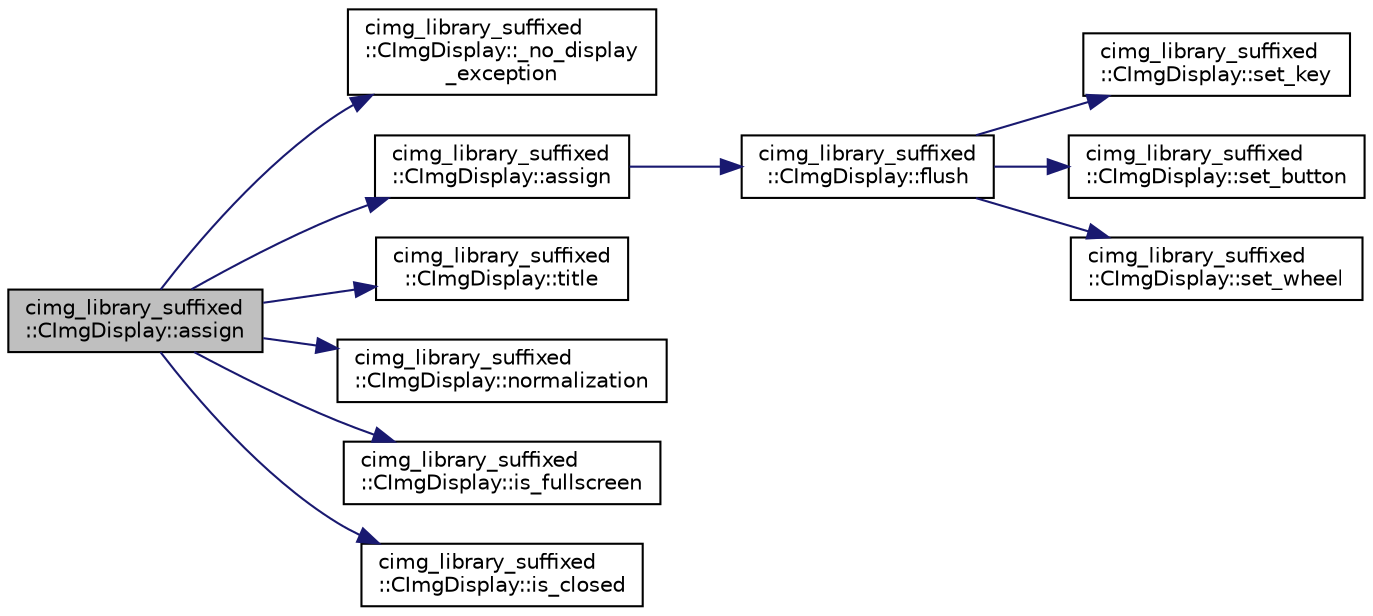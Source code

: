 digraph "cimg_library_suffixed::CImgDisplay::assign"
{
  edge [fontname="Helvetica",fontsize="10",labelfontname="Helvetica",labelfontsize="10"];
  node [fontname="Helvetica",fontsize="10",shape=record];
  rankdir="LR";
  Node1 [label="cimg_library_suffixed\l::CImgDisplay::assign",height=0.2,width=0.4,color="black", fillcolor="grey75", style="filled" fontcolor="black"];
  Node1 -> Node2 [color="midnightblue",fontsize="10",style="solid",fontname="Helvetica"];
  Node2 [label="cimg_library_suffixed\l::CImgDisplay::_no_display\l_exception",height=0.2,width=0.4,color="black", fillcolor="white", style="filled",URL="$structcimg__library__suffixed_1_1_c_img_display.html#abd7a21f035f4c99b78c2cd6338ea17d8"];
  Node1 -> Node3 [color="midnightblue",fontsize="10",style="solid",fontname="Helvetica"];
  Node3 [label="cimg_library_suffixed\l::CImgDisplay::assign",height=0.2,width=0.4,color="black", fillcolor="white", style="filled",URL="$structcimg__library__suffixed_1_1_c_img_display.html#a93447fdffa6c250ebc03e62e9279d603",tooltip="Destructor - Empty constructor ."];
  Node3 -> Node4 [color="midnightblue",fontsize="10",style="solid",fontname="Helvetica"];
  Node4 [label="cimg_library_suffixed\l::CImgDisplay::flush",height=0.2,width=0.4,color="black", fillcolor="white", style="filled",URL="$structcimg__library__suffixed_1_1_c_img_display.html#a260b55ecbe9f4648a045357f8906f3c7",tooltip="Flush all display events."];
  Node4 -> Node5 [color="midnightblue",fontsize="10",style="solid",fontname="Helvetica"];
  Node5 [label="cimg_library_suffixed\l::CImgDisplay::set_key",height=0.2,width=0.4,color="black", fillcolor="white", style="filled",URL="$structcimg__library__suffixed_1_1_c_img_display.html#a23693d0cc3adc326739bafdc0f3ad3ed",tooltip="Flush all key events."];
  Node4 -> Node6 [color="midnightblue",fontsize="10",style="solid",fontname="Helvetica"];
  Node6 [label="cimg_library_suffixed\l::CImgDisplay::set_button",height=0.2,width=0.4,color="black", fillcolor="white", style="filled",URL="$structcimg__library__suffixed_1_1_c_img_display.html#a9626cbb82f0db7c2f8a9936822e62125",tooltip="Simulate a mouse button release event."];
  Node4 -> Node7 [color="midnightblue",fontsize="10",style="solid",fontname="Helvetica"];
  Node7 [label="cimg_library_suffixed\l::CImgDisplay::set_wheel",height=0.2,width=0.4,color="black", fillcolor="white", style="filled",URL="$structcimg__library__suffixed_1_1_c_img_display.html#a4ce1d2c8224658626b37215edfe58ad8",tooltip="Flush all mouse wheel events."];
  Node1 -> Node8 [color="midnightblue",fontsize="10",style="solid",fontname="Helvetica"];
  Node8 [label="cimg_library_suffixed\l::CImgDisplay::title",height=0.2,width=0.4,color="black", fillcolor="white", style="filled",URL="$structcimg__library__suffixed_1_1_c_img_display.html#a8dad4f0ba39893031b4346cd947bc7fb",tooltip="Return title of the associated window as a C-string."];
  Node1 -> Node9 [color="midnightblue",fontsize="10",style="solid",fontname="Helvetica"];
  Node9 [label="cimg_library_suffixed\l::CImgDisplay::normalization",height=0.2,width=0.4,color="black", fillcolor="white", style="filled",URL="$structcimg__library__suffixed_1_1_c_img_display.html#af2d480e47d9b0dc52d373b54fa01f805",tooltip="Return normalization type of the display."];
  Node1 -> Node10 [color="midnightblue",fontsize="10",style="solid",fontname="Helvetica"];
  Node10 [label="cimg_library_suffixed\l::CImgDisplay::is_fullscreen",height=0.2,width=0.4,color="black", fillcolor="white", style="filled",URL="$structcimg__library__suffixed_1_1_c_img_display.html#ae7876dc623b6da0709294570df55ac59",tooltip="Return true if current display is in fullscreen mode, false otherwise."];
  Node1 -> Node11 [color="midnightblue",fontsize="10",style="solid",fontname="Helvetica"];
  Node11 [label="cimg_library_suffixed\l::CImgDisplay::is_closed",height=0.2,width=0.4,color="black", fillcolor="white", style="filled",URL="$structcimg__library__suffixed_1_1_c_img_display.html#a7378d027714ce4c9f55f8bab6f742734",tooltip="Return true if display is closed (i.e. not visible on the screen), false otherwise."];
}
